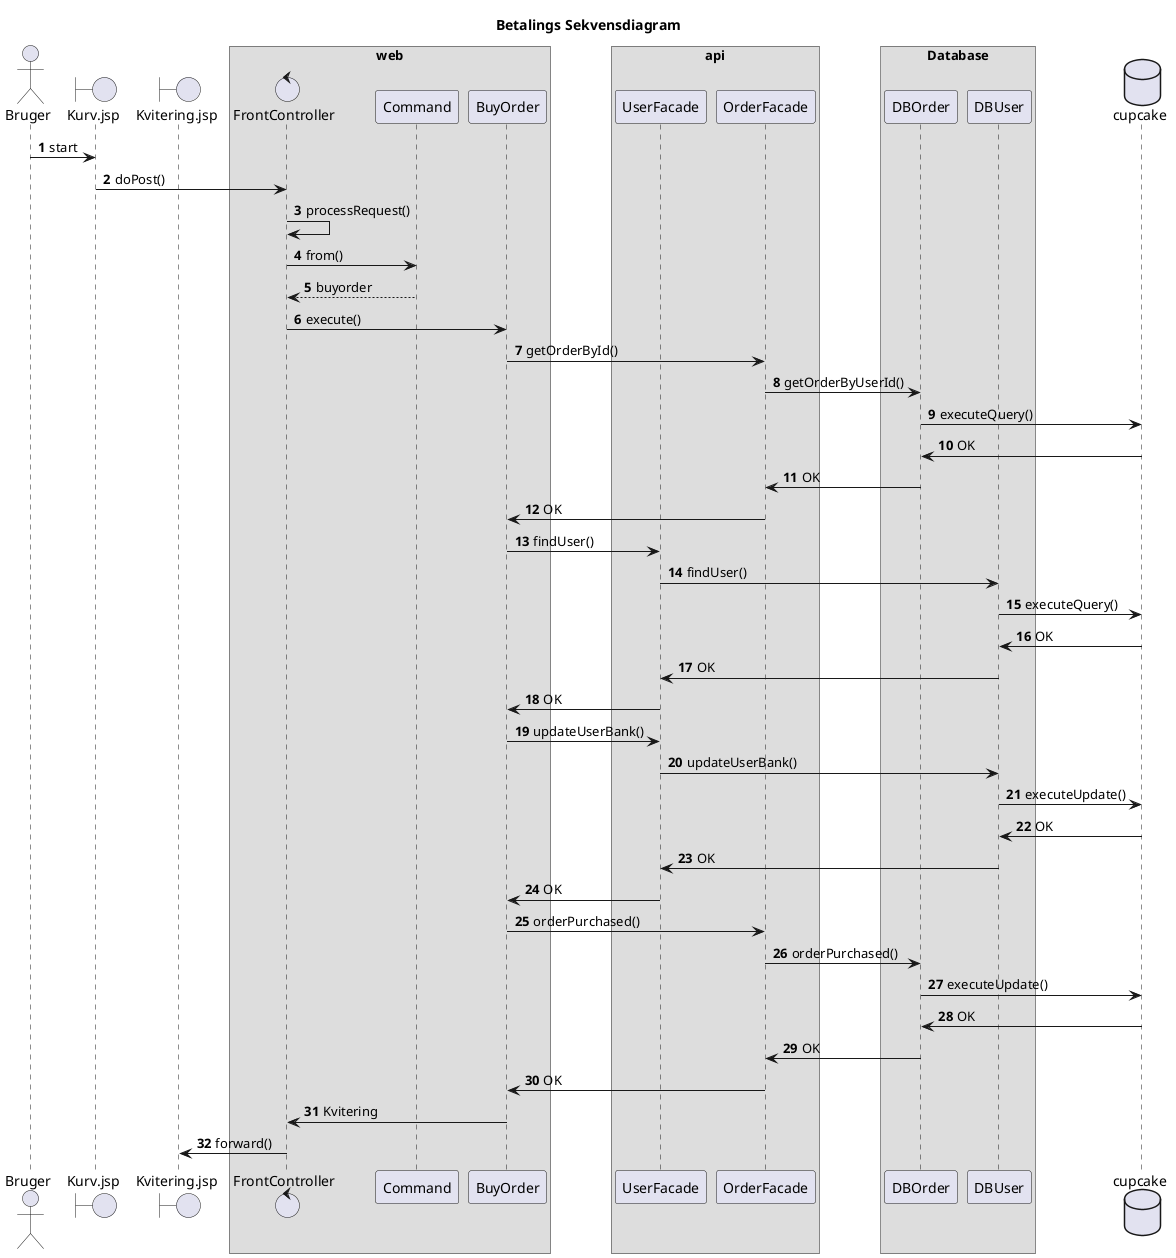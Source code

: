 @startuml

autonumber
Title Betalings Sekvensdiagram
actor Bruger

boundary Kurv.jsp
boundary Kvitering.jsp

Bruger -> Kurv.jsp: start


box web
control FrontController
Kurv.jsp -> FrontController: doPost()
FrontController -> FrontController: processRequest()
FrontController -> Command: from()
Command --> FrontController: buyorder
FrontController -> BuyOrder: execute()
end box

box api
participant UserFacade
BuyOrder -> OrderFacade: getOrderById()
end box

box Database
OrderFacade -> DBOrder: getOrderByUserId()
participant DBUser
end box

database cupcake
DBOrder -> cupcake: executeQuery()
cupcake -> DBOrder: OK
DBOrder -> OrderFacade: OK
OrderFacade -> BuyOrder: OK

BuyOrder -> UserFacade: findUser()
UserFacade -> DBUser: findUser()
DBUser -> cupcake: executeQuery()
cupcake -> DBUser: OK
DBUser -> UserFacade: OK
UserFacade -> BuyOrder: OK

BuyOrder -> UserFacade: updateUserBank()
UserFacade -> DBUser: updateUserBank()
DBUser -> cupcake: executeUpdate()
cupcake -> DBUser: OK
DBUser -> UserFacade: OK
UserFacade -> BuyOrder: OK

BuyOrder -> OrderFacade: orderPurchased()
OrderFacade -> DBOrder: orderPurchased()
DBOrder -> cupcake: executeUpdate()
cupcake -> DBOrder: OK
DBOrder -> OrderFacade: OK
OrderFacade -> BuyOrder: OK

BuyOrder -> FrontController: Kvitering
FrontController -> Kvitering.jsp: forward()

@enduml